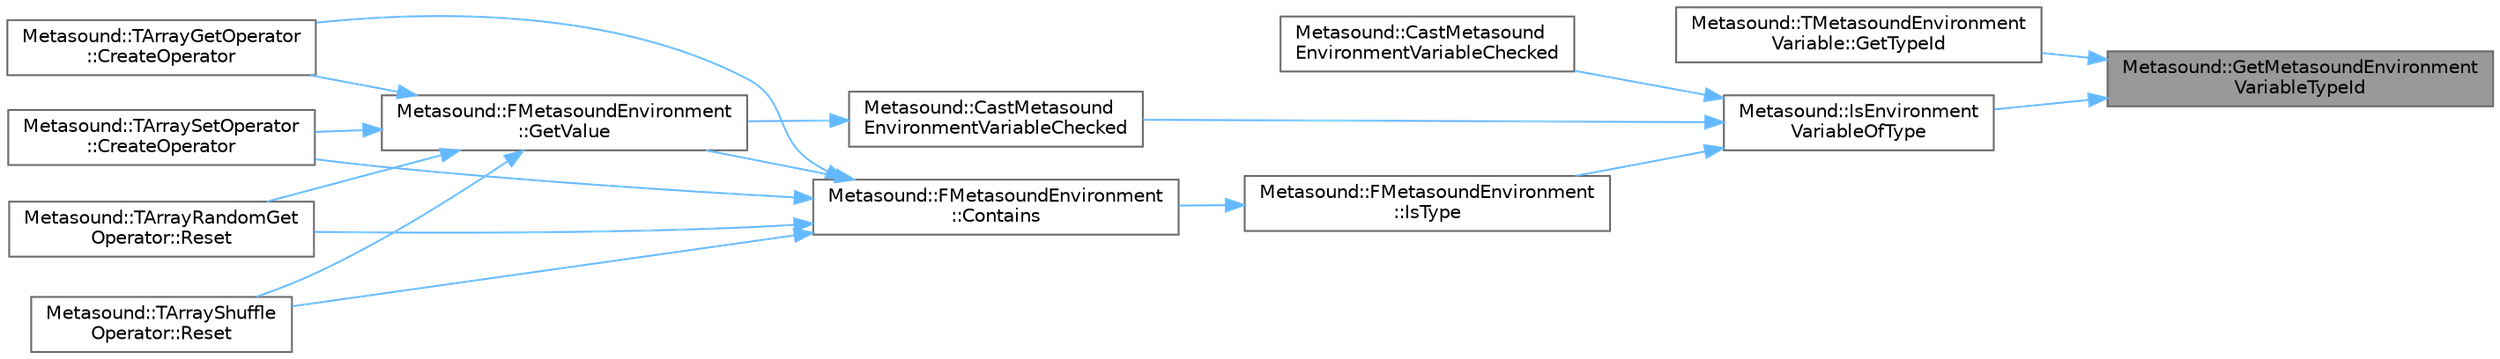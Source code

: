 digraph "Metasound::GetMetasoundEnvironmentVariableTypeId"
{
 // INTERACTIVE_SVG=YES
 // LATEX_PDF_SIZE
  bgcolor="transparent";
  edge [fontname=Helvetica,fontsize=10,labelfontname=Helvetica,labelfontsize=10];
  node [fontname=Helvetica,fontsize=10,shape=box,height=0.2,width=0.4];
  rankdir="RL";
  Node1 [id="Node000001",label="Metasound::GetMetasoundEnvironment\lVariableTypeId",height=0.2,width=0.4,color="gray40", fillcolor="grey60", style="filled", fontcolor="black",tooltip="Return the type ID for a environment variable type."];
  Node1 -> Node2 [id="edge1_Node000001_Node000002",dir="back",color="steelblue1",style="solid",tooltip=" "];
  Node2 [id="Node000002",label="Metasound::TMetasoundEnvironment\lVariable::GetTypeId",height=0.2,width=0.4,color="grey40", fillcolor="white", style="filled",URL="$d3/d76/classMetasound_1_1TMetasoundEnvironmentVariable.html#a4ecc9c00490004431dcecdea13f22557",tooltip="Get the type ID of this environment variable."];
  Node1 -> Node3 [id="edge2_Node000001_Node000003",dir="back",color="steelblue1",style="solid",tooltip=" "];
  Node3 [id="Node000003",label="Metasound::IsEnvironment\lVariableOfType",height=0.2,width=0.4,color="grey40", fillcolor="white", style="filled",URL="$d8/d33/namespaceMetasound.html#a9988319ff8c507dc6d2408b128ad7c33",tooltip="Returns true if the environment variable contains the same type as the VarType"];
  Node3 -> Node4 [id="edge3_Node000003_Node000004",dir="back",color="steelblue1",style="solid",tooltip=" "];
  Node4 [id="Node000004",label="Metasound::CastMetasound\lEnvironmentVariableChecked",height=0.2,width=0.4,color="grey40", fillcolor="white", style="filled",URL="$d8/d33/namespaceMetasound.html#af56499e9b8d57161d4fd8753336d1064",tooltip="Casts an environment variable to the derived type."];
  Node3 -> Node5 [id="edge4_Node000003_Node000005",dir="back",color="steelblue1",style="solid",tooltip=" "];
  Node5 [id="Node000005",label="Metasound::CastMetasound\lEnvironmentVariableChecked",height=0.2,width=0.4,color="grey40", fillcolor="white", style="filled",URL="$d8/d33/namespaceMetasound.html#a90df8e664a4b43a18aedd083d63a94bd",tooltip="Casts an environment variable to the derived type."];
  Node5 -> Node6 [id="edge5_Node000005_Node000006",dir="back",color="steelblue1",style="solid",tooltip=" "];
  Node6 [id="Node000006",label="Metasound::FMetasoundEnvironment\l::GetValue",height=0.2,width=0.4,color="grey40", fillcolor="white", style="filled",URL="$d7/d05/classMetasound_1_1FMetasoundEnvironment.html#a1d339519c82707bff9062a7e572c6a44",tooltip="Returns the environment variable data."];
  Node6 -> Node7 [id="edge6_Node000006_Node000007",dir="back",color="steelblue1",style="solid",tooltip=" "];
  Node7 [id="Node000007",label="Metasound::TArrayGetOperator\l::CreateOperator",height=0.2,width=0.4,color="grey40", fillcolor="white", style="filled",URL="$d5/dac/classMetasound_1_1TArrayGetOperator.html#a53c1d2c797cb62c1de71995d4e1638d1",tooltip=" "];
  Node6 -> Node8 [id="edge7_Node000006_Node000008",dir="back",color="steelblue1",style="solid",tooltip=" "];
  Node8 [id="Node000008",label="Metasound::TArraySetOperator\l::CreateOperator",height=0.2,width=0.4,color="grey40", fillcolor="white", style="filled",URL="$d8/d26/classMetasound_1_1TArraySetOperator.html#a804bba8dc1fadce5aa7e30fb05b5d769",tooltip=" "];
  Node6 -> Node9 [id="edge8_Node000006_Node000009",dir="back",color="steelblue1",style="solid",tooltip=" "];
  Node9 [id="Node000009",label="Metasound::TArrayRandomGet\lOperator::Reset",height=0.2,width=0.4,color="grey40", fillcolor="white", style="filled",URL="$d5/d6e/classMetasound_1_1TArrayRandomGetOperator.html#a05bb56069dbe73c8a781bf69750b6162",tooltip=" "];
  Node6 -> Node10 [id="edge9_Node000006_Node000010",dir="back",color="steelblue1",style="solid",tooltip=" "];
  Node10 [id="Node000010",label="Metasound::TArrayShuffle\lOperator::Reset",height=0.2,width=0.4,color="grey40", fillcolor="white", style="filled",URL="$d2/dd1/classMetasound_1_1TArrayShuffleOperator.html#a359a55501d713cbc15c26df6a5ff7d87",tooltip=" "];
  Node3 -> Node11 [id="edge10_Node000003_Node000011",dir="back",color="steelblue1",style="solid",tooltip=" "];
  Node11 [id="Node000011",label="Metasound::FMetasoundEnvironment\l::IsType",height=0.2,width=0.4,color="grey40", fillcolor="white", style="filled",URL="$d7/d05/classMetasound_1_1FMetasoundEnvironment.html#acc60d66bbdea6d897c79e2c6cc8b4c97",tooltip="Returns true if the environment variable with the given name contains the data of the same type as Va..."];
  Node11 -> Node12 [id="edge11_Node000011_Node000012",dir="back",color="steelblue1",style="solid",tooltip=" "];
  Node12 [id="Node000012",label="Metasound::FMetasoundEnvironment\l::Contains",height=0.2,width=0.4,color="grey40", fillcolor="white", style="filled",URL="$d7/d05/classMetasound_1_1FMetasoundEnvironment.html#afbb85178ff76a3c9606c2004d6d4333d",tooltip="Returns true if the environment contains a variable with the name InVariableName and the type VarType..."];
  Node12 -> Node7 [id="edge12_Node000012_Node000007",dir="back",color="steelblue1",style="solid",tooltip=" "];
  Node12 -> Node8 [id="edge13_Node000012_Node000008",dir="back",color="steelblue1",style="solid",tooltip=" "];
  Node12 -> Node6 [id="edge14_Node000012_Node000006",dir="back",color="steelblue1",style="solid",tooltip=" "];
  Node12 -> Node9 [id="edge15_Node000012_Node000009",dir="back",color="steelblue1",style="solid",tooltip=" "];
  Node12 -> Node10 [id="edge16_Node000012_Node000010",dir="back",color="steelblue1",style="solid",tooltip=" "];
}
